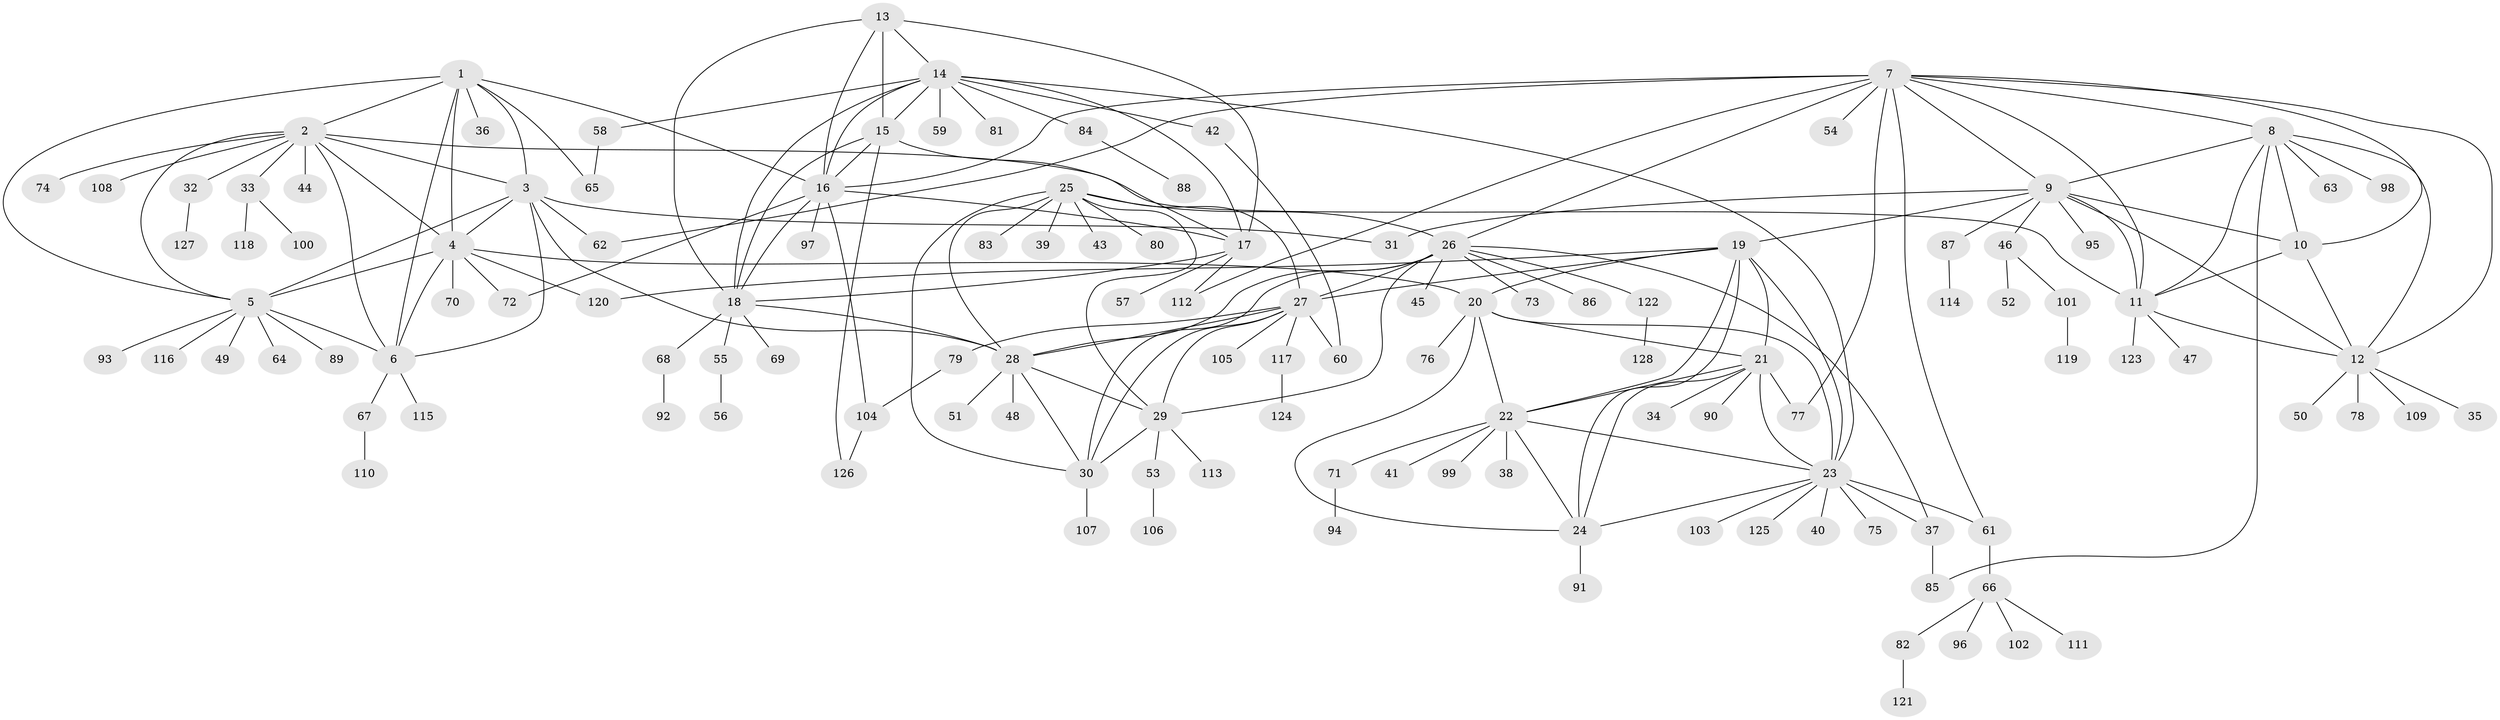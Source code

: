 // Generated by graph-tools (version 1.1) at 2025/50/03/09/25 03:50:42]
// undirected, 128 vertices, 196 edges
graph export_dot {
graph [start="1"]
  node [color=gray90,style=filled];
  1;
  2;
  3;
  4;
  5;
  6;
  7;
  8;
  9;
  10;
  11;
  12;
  13;
  14;
  15;
  16;
  17;
  18;
  19;
  20;
  21;
  22;
  23;
  24;
  25;
  26;
  27;
  28;
  29;
  30;
  31;
  32;
  33;
  34;
  35;
  36;
  37;
  38;
  39;
  40;
  41;
  42;
  43;
  44;
  45;
  46;
  47;
  48;
  49;
  50;
  51;
  52;
  53;
  54;
  55;
  56;
  57;
  58;
  59;
  60;
  61;
  62;
  63;
  64;
  65;
  66;
  67;
  68;
  69;
  70;
  71;
  72;
  73;
  74;
  75;
  76;
  77;
  78;
  79;
  80;
  81;
  82;
  83;
  84;
  85;
  86;
  87;
  88;
  89;
  90;
  91;
  92;
  93;
  94;
  95;
  96;
  97;
  98;
  99;
  100;
  101;
  102;
  103;
  104;
  105;
  106;
  107;
  108;
  109;
  110;
  111;
  112;
  113;
  114;
  115;
  116;
  117;
  118;
  119;
  120;
  121;
  122;
  123;
  124;
  125;
  126;
  127;
  128;
  1 -- 2;
  1 -- 3;
  1 -- 4;
  1 -- 5;
  1 -- 6;
  1 -- 16;
  1 -- 36;
  1 -- 65;
  2 -- 3;
  2 -- 4;
  2 -- 5;
  2 -- 6;
  2 -- 11;
  2 -- 32;
  2 -- 33;
  2 -- 44;
  2 -- 74;
  2 -- 108;
  3 -- 4;
  3 -- 5;
  3 -- 6;
  3 -- 28;
  3 -- 31;
  3 -- 62;
  4 -- 5;
  4 -- 6;
  4 -- 20;
  4 -- 70;
  4 -- 72;
  4 -- 120;
  5 -- 6;
  5 -- 49;
  5 -- 64;
  5 -- 89;
  5 -- 93;
  5 -- 116;
  6 -- 67;
  6 -- 115;
  7 -- 8;
  7 -- 9;
  7 -- 10;
  7 -- 11;
  7 -- 12;
  7 -- 16;
  7 -- 26;
  7 -- 54;
  7 -- 61;
  7 -- 62;
  7 -- 77;
  7 -- 112;
  8 -- 9;
  8 -- 10;
  8 -- 11;
  8 -- 12;
  8 -- 63;
  8 -- 85;
  8 -- 98;
  9 -- 10;
  9 -- 11;
  9 -- 12;
  9 -- 19;
  9 -- 31;
  9 -- 46;
  9 -- 87;
  9 -- 95;
  10 -- 11;
  10 -- 12;
  11 -- 12;
  11 -- 47;
  11 -- 123;
  12 -- 35;
  12 -- 50;
  12 -- 78;
  12 -- 109;
  13 -- 14;
  13 -- 15;
  13 -- 16;
  13 -- 17;
  13 -- 18;
  14 -- 15;
  14 -- 16;
  14 -- 17;
  14 -- 18;
  14 -- 23;
  14 -- 42;
  14 -- 58;
  14 -- 59;
  14 -- 81;
  14 -- 84;
  15 -- 16;
  15 -- 17;
  15 -- 18;
  15 -- 126;
  16 -- 17;
  16 -- 18;
  16 -- 72;
  16 -- 97;
  16 -- 104;
  17 -- 18;
  17 -- 57;
  17 -- 112;
  18 -- 28;
  18 -- 55;
  18 -- 68;
  18 -- 69;
  19 -- 20;
  19 -- 21;
  19 -- 22;
  19 -- 23;
  19 -- 24;
  19 -- 27;
  19 -- 120;
  20 -- 21;
  20 -- 22;
  20 -- 23;
  20 -- 24;
  20 -- 76;
  21 -- 22;
  21 -- 23;
  21 -- 24;
  21 -- 34;
  21 -- 77;
  21 -- 90;
  22 -- 23;
  22 -- 24;
  22 -- 38;
  22 -- 41;
  22 -- 71;
  22 -- 99;
  23 -- 24;
  23 -- 37;
  23 -- 40;
  23 -- 61;
  23 -- 75;
  23 -- 103;
  23 -- 125;
  24 -- 91;
  25 -- 26;
  25 -- 27;
  25 -- 28;
  25 -- 29;
  25 -- 30;
  25 -- 39;
  25 -- 43;
  25 -- 80;
  25 -- 83;
  26 -- 27;
  26 -- 28;
  26 -- 29;
  26 -- 30;
  26 -- 37;
  26 -- 45;
  26 -- 73;
  26 -- 86;
  26 -- 122;
  27 -- 28;
  27 -- 29;
  27 -- 30;
  27 -- 60;
  27 -- 79;
  27 -- 105;
  27 -- 117;
  28 -- 29;
  28 -- 30;
  28 -- 48;
  28 -- 51;
  29 -- 30;
  29 -- 53;
  29 -- 113;
  30 -- 107;
  32 -- 127;
  33 -- 100;
  33 -- 118;
  37 -- 85;
  42 -- 60;
  46 -- 52;
  46 -- 101;
  53 -- 106;
  55 -- 56;
  58 -- 65;
  61 -- 66;
  66 -- 82;
  66 -- 96;
  66 -- 102;
  66 -- 111;
  67 -- 110;
  68 -- 92;
  71 -- 94;
  79 -- 104;
  82 -- 121;
  84 -- 88;
  87 -- 114;
  101 -- 119;
  104 -- 126;
  117 -- 124;
  122 -- 128;
}
